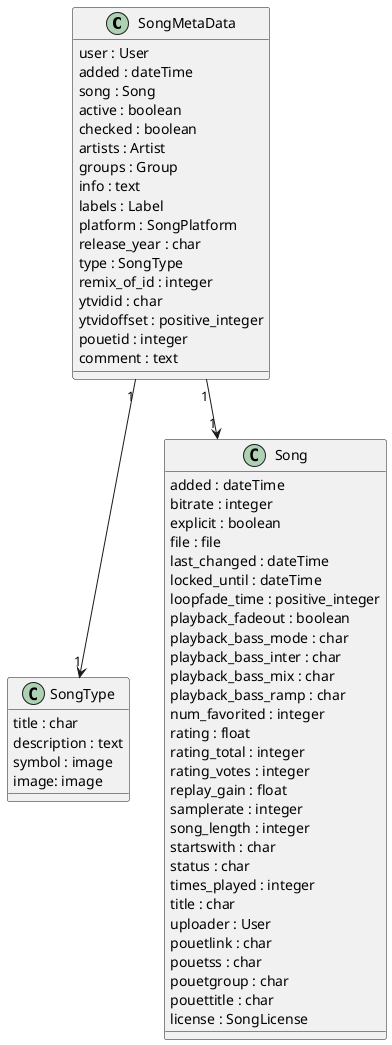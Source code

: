 @startuml

class SongMetaData {
  user : User
  added : dateTime
  song : Song
  active : boolean
  checked : boolean
  artists : Artist
  groups : Group
  info : text
  labels : Label
  platform : SongPlatform
  release_year : char
  type : SongType
  remix_of_id : integer
  ytvidid : char
  ytvidoffset : positive_integer
  pouetid : integer
  comment : text
}

class SongType {
  title : char
  description : text
  symbol : image
  image: image
}

class Song {
  added : dateTime
  bitrate : integer
  explicit : boolean
  file : file
  last_changed : dateTime
  locked_until : dateTime
  loopfade_time : positive_integer
  playback_fadeout : boolean
  playback_bass_mode : char
  playback_bass_inter : char
  playback_bass_mix : char
  playback_bass_ramp : char
  num_favorited : integer
  rating : float
  rating_total : integer
  rating_votes : integer
  replay_gain : float
  samplerate : integer
  song_length : integer
  startswith : char
  status : char
  times_played : integer
  title : char
  uploader : User
  pouetlink : char
  pouetss : char
  pouetgroup : char
  pouettitle : char
  license : SongLicense
}

SongMetaData "1" --> "1" Song
SongMetaData "1" --> "1" SongType

@enduml

